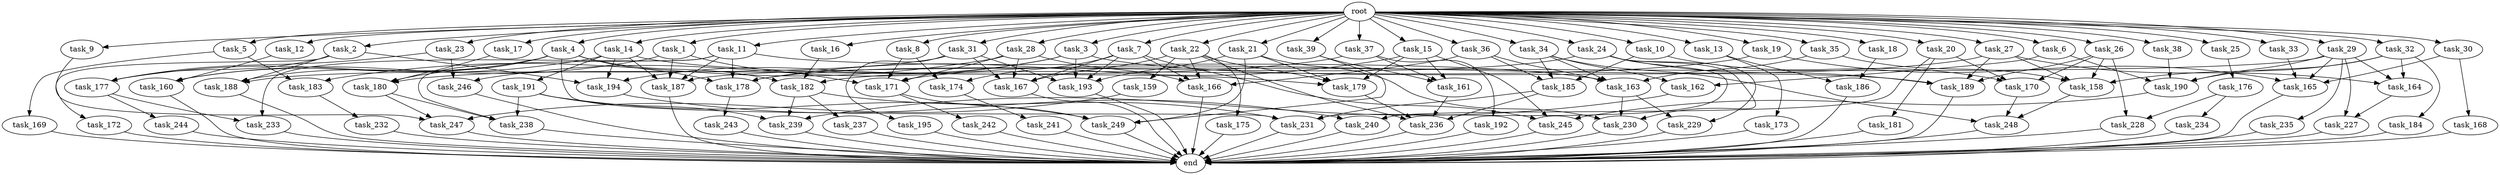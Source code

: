 digraph G {
  root [size="0.000000"];
  task_1 [size="2.048000"];
  task_2 [size="2.048000"];
  task_3 [size="2.048000"];
  task_4 [size="2.048000"];
  task_5 [size="2.048000"];
  task_6 [size="2.048000"];
  task_7 [size="2.048000"];
  task_8 [size="2.048000"];
  task_9 [size="2.048000"];
  task_10 [size="2.048000"];
  task_11 [size="2.048000"];
  task_12 [size="2.048000"];
  task_13 [size="2.048000"];
  task_14 [size="2.048000"];
  task_15 [size="2.048000"];
  task_16 [size="2.048000"];
  task_17 [size="2.048000"];
  task_18 [size="2.048000"];
  task_19 [size="2.048000"];
  task_20 [size="2.048000"];
  task_21 [size="2.048000"];
  task_22 [size="2.048000"];
  task_23 [size="2.048000"];
  task_24 [size="2.048000"];
  task_25 [size="2.048000"];
  task_26 [size="2.048000"];
  task_27 [size="2.048000"];
  task_28 [size="2.048000"];
  task_29 [size="2.048000"];
  task_30 [size="2.048000"];
  task_31 [size="2.048000"];
  task_32 [size="2.048000"];
  task_33 [size="2.048000"];
  task_34 [size="2.048000"];
  task_35 [size="2.048000"];
  task_36 [size="2.048000"];
  task_37 [size="2.048000"];
  task_38 [size="2.048000"];
  task_39 [size="2.048000"];
  task_158 [size="1219770712.064000"];
  task_159 [size="1717986918.400000"];
  task_160 [size="2164663517.184000"];
  task_161 [size="652835028.992000"];
  task_162 [size="137438953.472000"];
  task_163 [size="1133871366.144000"];
  task_164 [size="292057776.128000"];
  task_165 [size="2559800508.416000"];
  task_166 [size="3693671874.560000"];
  task_167 [size="4157528342.528000"];
  task_168 [size="618475290.624000"];
  task_169 [size="1391569403.904000"];
  task_170 [size="1271310319.616000"];
  task_171 [size="4037269258.240000"];
  task_172 [size="274877906.944000"];
  task_173 [size="1717986918.400000"];
  task_174 [size="1529008357.376000"];
  task_175 [size="1717986918.400000"];
  task_176 [size="274877906.944000"];
  task_177 [size="704374636.544000"];
  task_178 [size="1271310319.616000"];
  task_179 [size="3143916060.672000"];
  task_180 [size="841813590.016000"];
  task_181 [size="274877906.944000"];
  task_182 [size="3264175144.960000"];
  task_183 [size="2783138807.808000"];
  task_184 [size="68719476.736000"];
  task_185 [size="1065151889.408000"];
  task_186 [size="2559800508.416000"];
  task_187 [size="1683627180.032000"];
  task_188 [size="1047972020.224000"];
  task_189 [size="1082331758.592000"];
  task_190 [size="1924145348.608000"];
  task_191 [size="154618822.656000"];
  task_192 [size="68719476.736000"];
  task_193 [size="2044404432.896000"];
  task_194 [size="584115552.256000"];
  task_195 [size="618475290.624000"];
  task_227 [size="910533066.752000"];
  task_228 [size="1546188226.560000"];
  task_229 [size="773094113.280000"];
  task_230 [size="1614907703.296000"];
  task_231 [size="2491081031.680000"];
  task_232 [size="429496729.600000"];
  task_233 [size="1460288880.640000"];
  task_234 [size="1391569403.904000"];
  task_235 [size="68719476.736000"];
  task_236 [size="4191888080.896000"];
  task_237 [size="618475290.624000"];
  task_238 [size="1597727834.112000"];
  task_239 [size="2559800508.416000"];
  task_240 [size="704374636.544000"];
  task_241 [size="429496729.600000"];
  task_242 [size="429496729.600000"];
  task_243 [size="1391569403.904000"];
  task_244 [size="1391569403.904000"];
  task_245 [size="2576980377.600000"];
  task_246 [size="429496729.600000"];
  task_247 [size="1133871366.144000"];
  task_248 [size="1614907703.296000"];
  task_249 [size="2525440770.048000"];
  end [size="0.000000"];

  root -> task_1 [size="1.000000"];
  root -> task_2 [size="1.000000"];
  root -> task_3 [size="1.000000"];
  root -> task_4 [size="1.000000"];
  root -> task_5 [size="1.000000"];
  root -> task_6 [size="1.000000"];
  root -> task_7 [size="1.000000"];
  root -> task_8 [size="1.000000"];
  root -> task_9 [size="1.000000"];
  root -> task_10 [size="1.000000"];
  root -> task_11 [size="1.000000"];
  root -> task_12 [size="1.000000"];
  root -> task_13 [size="1.000000"];
  root -> task_14 [size="1.000000"];
  root -> task_15 [size="1.000000"];
  root -> task_16 [size="1.000000"];
  root -> task_17 [size="1.000000"];
  root -> task_18 [size="1.000000"];
  root -> task_19 [size="1.000000"];
  root -> task_20 [size="1.000000"];
  root -> task_21 [size="1.000000"];
  root -> task_22 [size="1.000000"];
  root -> task_23 [size="1.000000"];
  root -> task_24 [size="1.000000"];
  root -> task_25 [size="1.000000"];
  root -> task_26 [size="1.000000"];
  root -> task_27 [size="1.000000"];
  root -> task_28 [size="1.000000"];
  root -> task_29 [size="1.000000"];
  root -> task_30 [size="1.000000"];
  root -> task_31 [size="1.000000"];
  root -> task_32 [size="1.000000"];
  root -> task_33 [size="1.000000"];
  root -> task_34 [size="1.000000"];
  root -> task_35 [size="1.000000"];
  root -> task_36 [size="1.000000"];
  root -> task_37 [size="1.000000"];
  root -> task_38 [size="1.000000"];
  root -> task_39 [size="1.000000"];
  task_1 -> task_160 [size="679477248.000000"];
  task_1 -> task_171 [size="679477248.000000"];
  task_1 -> task_187 [size="679477248.000000"];
  task_2 -> task_172 [size="134217728.000000"];
  task_2 -> task_177 [size="134217728.000000"];
  task_2 -> task_188 [size="134217728.000000"];
  task_2 -> task_194 [size="134217728.000000"];
  task_3 -> task_189 [size="75497472.000000"];
  task_3 -> task_193 [size="75497472.000000"];
  task_3 -> task_194 [size="75497472.000000"];
  task_3 -> task_246 [size="75497472.000000"];
  task_4 -> task_160 [size="75497472.000000"];
  task_4 -> task_178 [size="75497472.000000"];
  task_4 -> task_180 [size="75497472.000000"];
  task_4 -> task_182 [size="75497472.000000"];
  task_4 -> task_188 [size="75497472.000000"];
  task_4 -> task_231 [size="75497472.000000"];
  task_5 -> task_169 [size="679477248.000000"];
  task_5 -> task_183 [size="679477248.000000"];
  task_6 -> task_162 [size="33554432.000000"];
  task_6 -> task_190 [size="33554432.000000"];
  task_7 -> task_166 [size="209715200.000000"];
  task_7 -> task_167 [size="209715200.000000"];
  task_7 -> task_174 [size="209715200.000000"];
  task_7 -> task_193 [size="209715200.000000"];
  task_7 -> task_245 [size="209715200.000000"];
  task_8 -> task_171 [size="536870912.000000"];
  task_8 -> task_174 [size="536870912.000000"];
  task_9 -> task_247 [size="209715200.000000"];
  task_10 -> task_170 [size="411041792.000000"];
  task_10 -> task_185 [size="411041792.000000"];
  task_11 -> task_163 [size="33554432.000000"];
  task_11 -> task_178 [size="33554432.000000"];
  task_11 -> task_187 [size="33554432.000000"];
  task_11 -> task_233 [size="33554432.000000"];
  task_11 -> task_238 [size="33554432.000000"];
  task_12 -> task_160 [size="301989888.000000"];
  task_13 -> task_173 [size="838860800.000000"];
  task_13 -> task_186 [size="838860800.000000"];
  task_14 -> task_177 [size="75497472.000000"];
  task_14 -> task_179 [size="75497472.000000"];
  task_14 -> task_187 [size="75497472.000000"];
  task_14 -> task_191 [size="75497472.000000"];
  task_14 -> task_194 [size="75497472.000000"];
  task_15 -> task_161 [size="209715200.000000"];
  task_15 -> task_178 [size="209715200.000000"];
  task_15 -> task_179 [size="209715200.000000"];
  task_15 -> task_245 [size="209715200.000000"];
  task_16 -> task_182 [size="679477248.000000"];
  task_17 -> task_180 [size="301989888.000000"];
  task_18 -> task_186 [size="411041792.000000"];
  task_19 -> task_165 [size="838860800.000000"];
  task_19 -> task_182 [size="838860800.000000"];
  task_20 -> task_170 [size="134217728.000000"];
  task_20 -> task_181 [size="134217728.000000"];
  task_20 -> task_240 [size="134217728.000000"];
  task_21 -> task_179 [size="411041792.000000"];
  task_21 -> task_193 [size="411041792.000000"];
  task_21 -> task_230 [size="411041792.000000"];
  task_21 -> task_249 [size="411041792.000000"];
  task_22 -> task_159 [size="838860800.000000"];
  task_22 -> task_166 [size="838860800.000000"];
  task_22 -> task_167 [size="838860800.000000"];
  task_22 -> task_175 [size="838860800.000000"];
  task_22 -> task_179 [size="838860800.000000"];
  task_22 -> task_236 [size="838860800.000000"];
  task_23 -> task_177 [size="134217728.000000"];
  task_23 -> task_246 [size="134217728.000000"];
  task_24 -> task_178 [size="301989888.000000"];
  task_24 -> task_189 [size="301989888.000000"];
  task_24 -> task_229 [size="301989888.000000"];
  task_24 -> task_230 [size="301989888.000000"];
  task_24 -> task_231 [size="301989888.000000"];
  task_25 -> task_176 [size="134217728.000000"];
  task_26 -> task_158 [size="75497472.000000"];
  task_26 -> task_170 [size="75497472.000000"];
  task_26 -> task_189 [size="75497472.000000"];
  task_26 -> task_228 [size="75497472.000000"];
  task_27 -> task_158 [size="75497472.000000"];
  task_27 -> task_164 [size="75497472.000000"];
  task_27 -> task_171 [size="75497472.000000"];
  task_27 -> task_189 [size="75497472.000000"];
  task_28 -> task_166 [size="679477248.000000"];
  task_28 -> task_167 [size="679477248.000000"];
  task_28 -> task_171 [size="679477248.000000"];
  task_28 -> task_183 [size="679477248.000000"];
  task_29 -> task_164 [size="33554432.000000"];
  task_29 -> task_165 [size="33554432.000000"];
  task_29 -> task_187 [size="33554432.000000"];
  task_29 -> task_190 [size="33554432.000000"];
  task_29 -> task_227 [size="33554432.000000"];
  task_29 -> task_235 [size="33554432.000000"];
  task_30 -> task_165 [size="301989888.000000"];
  task_30 -> task_168 [size="301989888.000000"];
  task_31 -> task_167 [size="301989888.000000"];
  task_31 -> task_188 [size="301989888.000000"];
  task_31 -> task_193 [size="301989888.000000"];
  task_31 -> task_195 [size="301989888.000000"];
  task_32 -> task_158 [size="33554432.000000"];
  task_32 -> task_164 [size="33554432.000000"];
  task_32 -> task_184 [size="33554432.000000"];
  task_32 -> task_190 [size="33554432.000000"];
  task_33 -> task_165 [size="75497472.000000"];
  task_34 -> task_162 [size="33554432.000000"];
  task_34 -> task_163 [size="33554432.000000"];
  task_34 -> task_185 [size="33554432.000000"];
  task_34 -> task_248 [size="33554432.000000"];
  task_35 -> task_158 [size="411041792.000000"];
  task_35 -> task_163 [size="411041792.000000"];
  task_36 -> task_163 [size="75497472.000000"];
  task_36 -> task_166 [size="75497472.000000"];
  task_36 -> task_185 [size="75497472.000000"];
  task_37 -> task_161 [size="33554432.000000"];
  task_37 -> task_180 [size="33554432.000000"];
  task_37 -> task_192 [size="33554432.000000"];
  task_38 -> task_190 [size="838860800.000000"];
  task_39 -> task_161 [size="75497472.000000"];
  task_39 -> task_249 [size="75497472.000000"];
  task_158 -> task_248 [size="75497472.000000"];
  task_159 -> task_247 [size="134217728.000000"];
  task_160 -> end [size="1.000000"];
  task_161 -> task_236 [size="536870912.000000"];
  task_162 -> task_239 [size="411041792.000000"];
  task_163 -> task_229 [size="75497472.000000"];
  task_163 -> task_230 [size="75497472.000000"];
  task_164 -> task_227 [size="411041792.000000"];
  task_165 -> end [size="1.000000"];
  task_166 -> end [size="1.000000"];
  task_167 -> end [size="1.000000"];
  task_168 -> end [size="1.000000"];
  task_169 -> end [size="1.000000"];
  task_170 -> task_248 [size="679477248.000000"];
  task_171 -> task_242 [size="209715200.000000"];
  task_171 -> task_249 [size="209715200.000000"];
  task_172 -> end [size="1.000000"];
  task_173 -> end [size="1.000000"];
  task_174 -> task_241 [size="209715200.000000"];
  task_175 -> end [size="1.000000"];
  task_176 -> task_228 [size="679477248.000000"];
  task_176 -> task_234 [size="679477248.000000"];
  task_177 -> task_233 [size="679477248.000000"];
  task_177 -> task_244 [size="679477248.000000"];
  task_178 -> task_243 [size="679477248.000000"];
  task_179 -> task_236 [size="134217728.000000"];
  task_180 -> task_238 [size="209715200.000000"];
  task_180 -> task_247 [size="209715200.000000"];
  task_181 -> end [size="1.000000"];
  task_182 -> task_231 [size="301989888.000000"];
  task_182 -> task_237 [size="301989888.000000"];
  task_182 -> task_239 [size="301989888.000000"];
  task_183 -> task_232 [size="209715200.000000"];
  task_184 -> end [size="1.000000"];
  task_185 -> task_231 [size="536870912.000000"];
  task_185 -> task_236 [size="536870912.000000"];
  task_186 -> end [size="1.000000"];
  task_187 -> end [size="1.000000"];
  task_188 -> end [size="1.000000"];
  task_189 -> end [size="1.000000"];
  task_190 -> task_245 [size="838860800.000000"];
  task_191 -> task_238 [size="536870912.000000"];
  task_191 -> task_239 [size="536870912.000000"];
  task_191 -> task_249 [size="536870912.000000"];
  task_192 -> end [size="1.000000"];
  task_193 -> end [size="1.000000"];
  task_194 -> task_240 [size="209715200.000000"];
  task_195 -> end [size="1.000000"];
  task_227 -> end [size="1.000000"];
  task_228 -> end [size="1.000000"];
  task_229 -> end [size="1.000000"];
  task_230 -> end [size="1.000000"];
  task_231 -> end [size="1.000000"];
  task_232 -> end [size="1.000000"];
  task_233 -> end [size="1.000000"];
  task_234 -> end [size="1.000000"];
  task_235 -> end [size="1.000000"];
  task_236 -> end [size="1.000000"];
  task_237 -> end [size="1.000000"];
  task_238 -> end [size="1.000000"];
  task_239 -> end [size="1.000000"];
  task_240 -> end [size="1.000000"];
  task_241 -> end [size="1.000000"];
  task_242 -> end [size="1.000000"];
  task_243 -> end [size="1.000000"];
  task_244 -> end [size="1.000000"];
  task_245 -> end [size="1.000000"];
  task_246 -> end [size="1.000000"];
  task_247 -> end [size="1.000000"];
  task_248 -> end [size="1.000000"];
  task_249 -> end [size="1.000000"];
}
